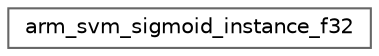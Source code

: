 digraph "Graphical Class Hierarchy"
{
 // LATEX_PDF_SIZE
  bgcolor="transparent";
  edge [fontname=Helvetica,fontsize=10,labelfontname=Helvetica,labelfontsize=10];
  node [fontname=Helvetica,fontsize=10,shape=box,height=0.2,width=0.4];
  rankdir="LR";
  Node0 [id="Node000000",label="arm_svm_sigmoid_instance_f32",height=0.2,width=0.4,color="grey40", fillcolor="white", style="filled",URL="$structarm__svm__sigmoid__instance__f32.html",tooltip="Instance structure for sigmoid SVM prediction function."];
}
